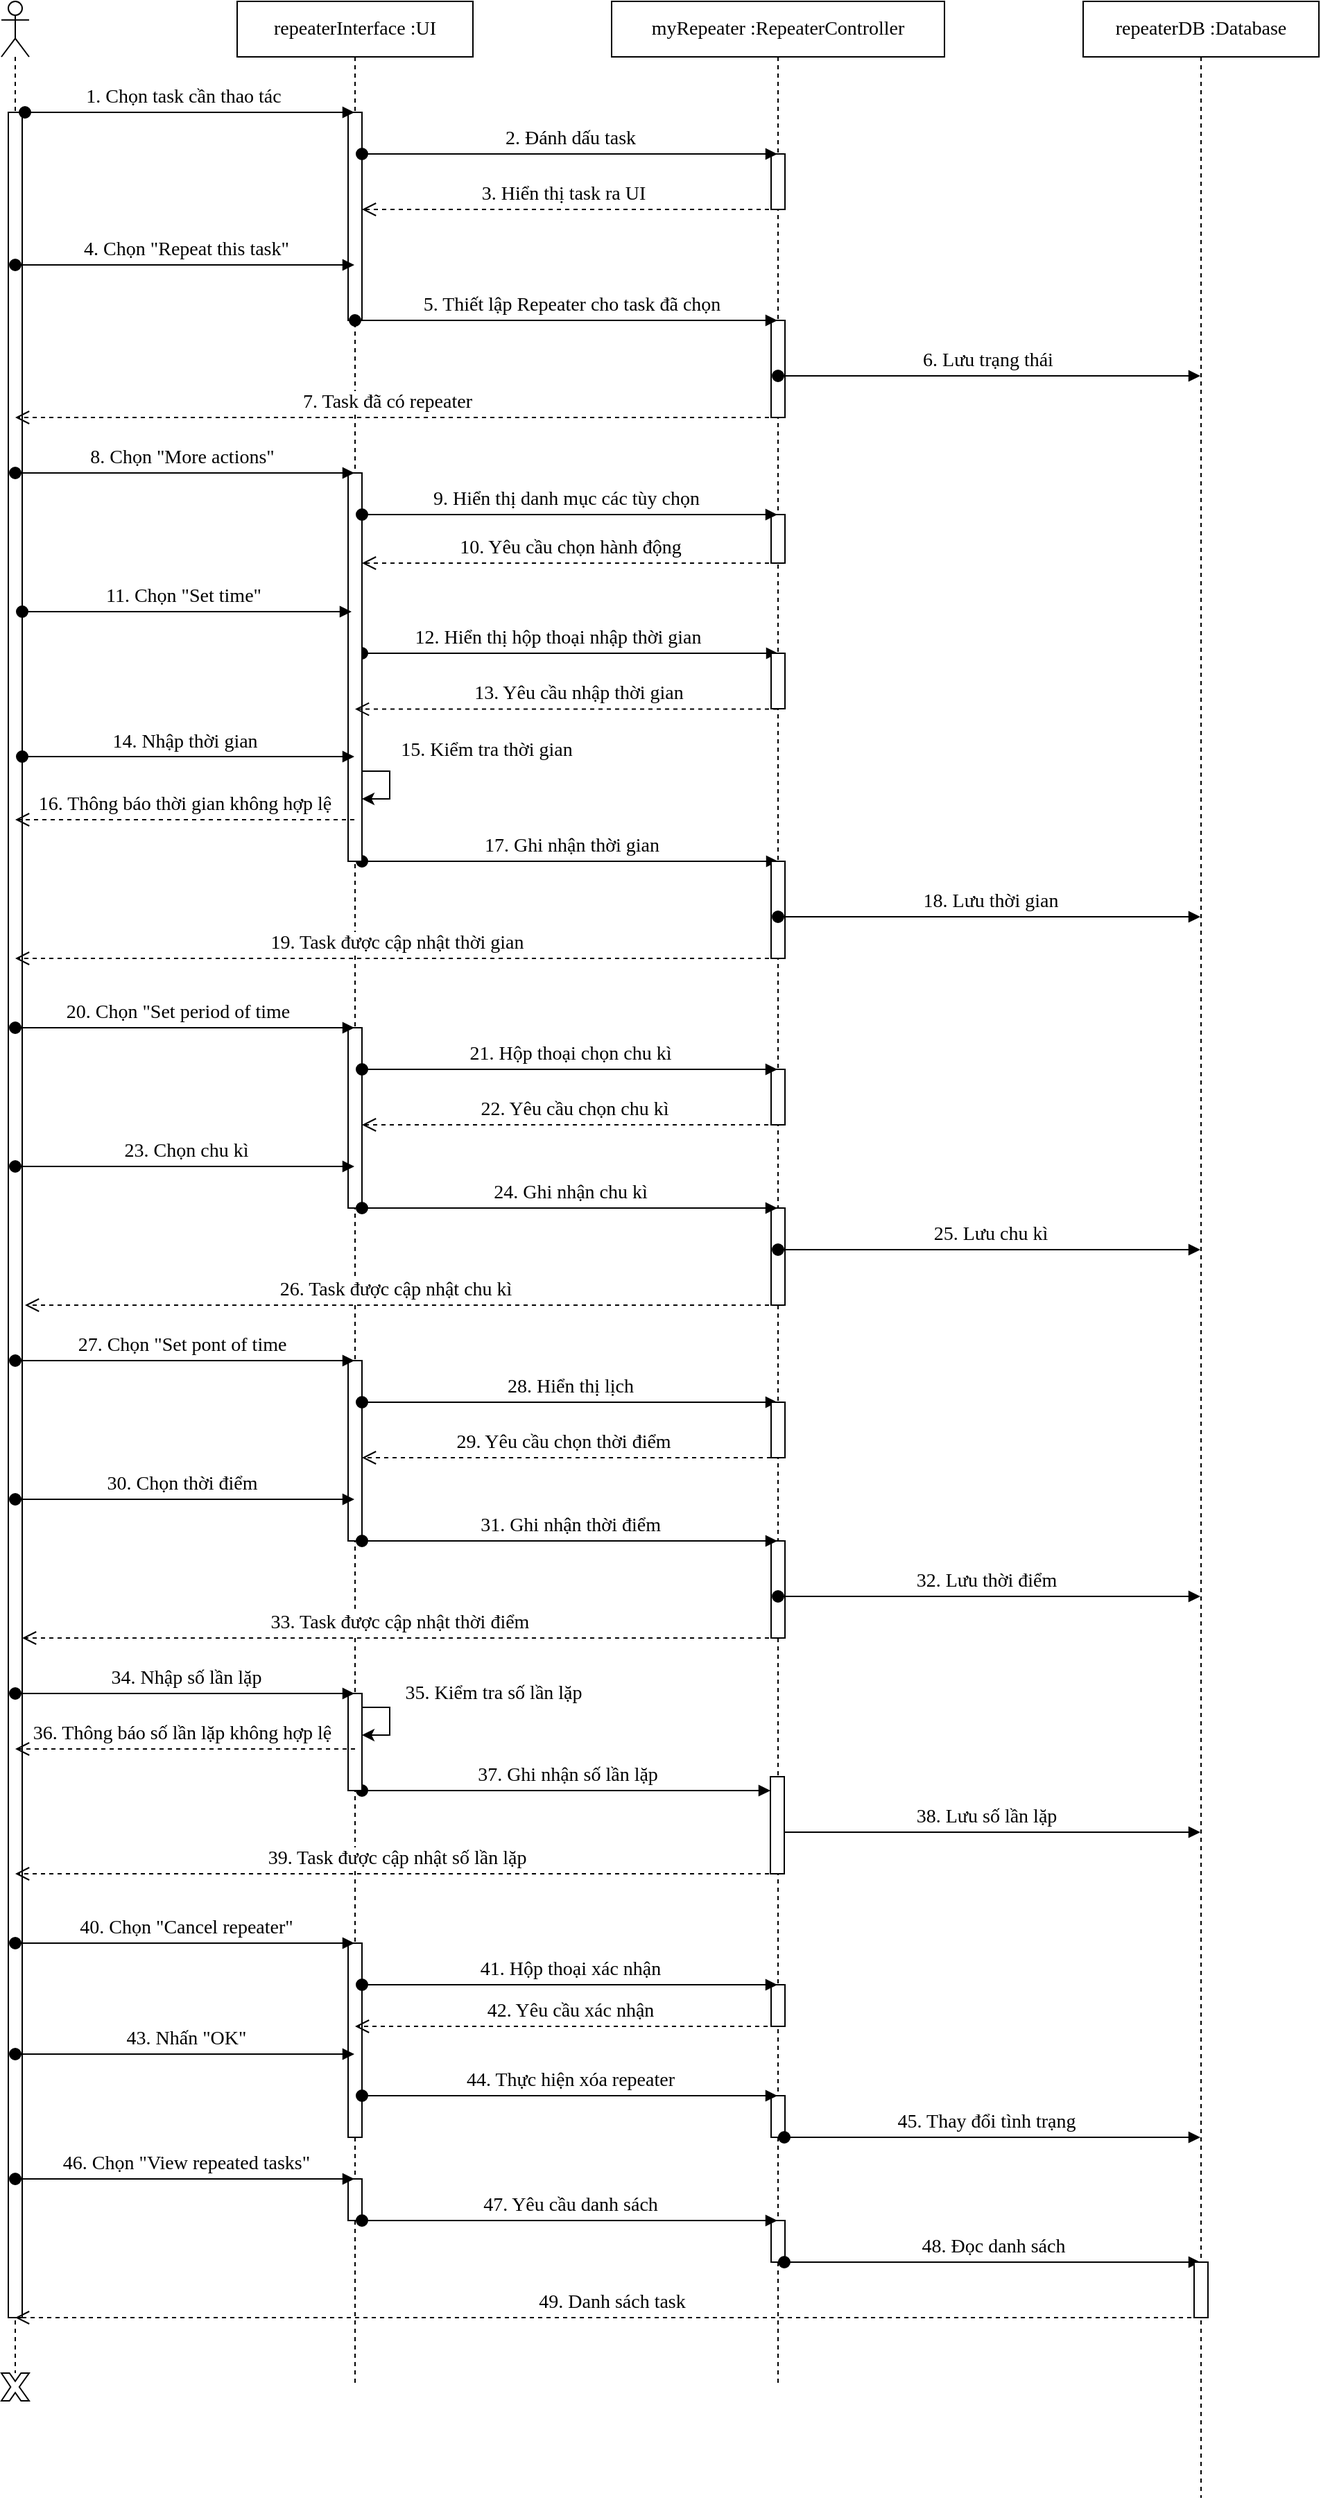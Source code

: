 <mxfile version="13.9.9" type="device"><diagram id="90Go2SvkJW1tfl14_TWm" name="Page-1"><mxGraphModel dx="868" dy="450" grid="1" gridSize="10" guides="1" tooltips="1" connect="1" arrows="1" fold="1" page="1" pageScale="1" pageWidth="3300" pageHeight="2339" math="0" shadow="0"><root><mxCell id="0"/><mxCell id="1" parent="0"/><mxCell id="Fg_BegiCN_hbgtRIJ_BD-4" value="repeaterInterface :UI" style="shape=umlLifeline;perimeter=lifelinePerimeter;whiteSpace=wrap;html=1;container=1;collapsible=0;recursiveResize=0;outlineConnect=0;fontFamily=Verdana;fontSize=14;" parent="1" vertex="1"><mxGeometry x="200" y="40" width="170" height="1720" as="geometry"/></mxCell><mxCell id="ULUV-44E_e1l9427GT-G-5" value="" style="html=1;points=[];perimeter=orthogonalPerimeter;fontFamily=Verdana;fontSize=14;" parent="Fg_BegiCN_hbgtRIJ_BD-4" vertex="1"><mxGeometry x="80" y="80" width="10" height="150" as="geometry"/></mxCell><mxCell id="ULUV-44E_e1l9427GT-G-15" value="" style="html=1;points=[];perimeter=orthogonalPerimeter;fontFamily=Verdana;fontSize=14;" parent="Fg_BegiCN_hbgtRIJ_BD-4" vertex="1"><mxGeometry x="80" y="540" width="10" height="50" as="geometry"/></mxCell><mxCell id="ULUV-44E_e1l9427GT-G-42" value="" style="html=1;points=[];perimeter=orthogonalPerimeter;fontFamily=Verdana;fontSize=14;" parent="Fg_BegiCN_hbgtRIJ_BD-4" vertex="1"><mxGeometry x="80" y="740" width="10" height="130" as="geometry"/></mxCell><mxCell id="ULUV-44E_e1l9427GT-G-37" value="22. Yêu cầu chọn chu kì" style="html=1;verticalAlign=bottom;endArrow=open;dashed=1;endSize=8;fontFamily=Verdana;fontSize=14;" parent="Fg_BegiCN_hbgtRIJ_BD-4" edge="1"><mxGeometry relative="1" as="geometry"><mxPoint x="395" y="810" as="sourcePoint"/><mxPoint x="90" y="810" as="targetPoint"/></mxGeometry></mxCell><mxCell id="ULUV-44E_e1l9427GT-G-56" value="" style="html=1;points=[];perimeter=orthogonalPerimeter;fontFamily=Verdana;fontSize=14;" parent="Fg_BegiCN_hbgtRIJ_BD-4" vertex="1"><mxGeometry x="80" y="980" width="10" height="130" as="geometry"/></mxCell><mxCell id="ULUV-44E_e1l9427GT-G-10" value="12. Hiển thị hộp thoại nhập thời gian" style="html=1;verticalAlign=bottom;startArrow=oval;startFill=1;endArrow=block;startSize=8;fontFamily=Verdana;fontSize=14;entryX=0.5;entryY=0;entryDx=0;entryDy=0;entryPerimeter=0;" parent="Fg_BegiCN_hbgtRIJ_BD-4" target="ULUV-44E_e1l9427GT-G-27" edge="1"><mxGeometry x="-0.065" width="60" relative="1" as="geometry"><mxPoint x="90" y="470" as="sourcePoint"/><mxPoint x="379.5" y="470" as="targetPoint"/><mxPoint as="offset"/></mxGeometry></mxCell><mxCell id="ULUV-44E_e1l9427GT-G-29" value="17. Ghi nhận thời gian" style="html=1;verticalAlign=bottom;startArrow=oval;startFill=1;endArrow=block;startSize=8;fontFamily=Verdana;fontSize=14;entryX=0.5;entryY=0;entryDx=0;entryDy=0;entryPerimeter=0;" parent="Fg_BegiCN_hbgtRIJ_BD-4" target="ULUV-44E_e1l9427GT-G-31" edge="1"><mxGeometry x="0.002" width="60" relative="1" as="geometry"><mxPoint x="90" y="620" as="sourcePoint"/><mxPoint x="379.5" y="620" as="targetPoint"/><mxPoint as="offset"/></mxGeometry></mxCell><mxCell id="ULUV-44E_e1l9427GT-G-46" value="28. Hiển thị lịch" style="html=1;verticalAlign=bottom;startArrow=oval;startFill=1;endArrow=block;startSize=8;fontFamily=Verdana;fontSize=14;" parent="Fg_BegiCN_hbgtRIJ_BD-4" edge="1"><mxGeometry x="0.002" width="60" relative="1" as="geometry"><mxPoint x="90" y="1010" as="sourcePoint"/><mxPoint x="389.5" y="1010" as="targetPoint"/><mxPoint as="offset"/></mxGeometry></mxCell><mxCell id="ULUV-44E_e1l9427GT-G-64" value="37. Ghi nhận số lần lặp" style="html=1;verticalAlign=bottom;startArrow=oval;startFill=1;endArrow=block;startSize=8;fontFamily=Verdana;fontSize=14;" parent="Fg_BegiCN_hbgtRIJ_BD-4" edge="1"><mxGeometry x="0.002" width="60" relative="1" as="geometry"><mxPoint x="90" y="1290" as="sourcePoint"/><mxPoint x="384.5" y="1290" as="targetPoint"/><mxPoint as="offset"/></mxGeometry></mxCell><mxCell id="ULUV-44E_e1l9427GT-G-83" value="" style="html=1;points=[];perimeter=orthogonalPerimeter;fontFamily=Verdana;fontSize=14;" parent="Fg_BegiCN_hbgtRIJ_BD-4" vertex="1"><mxGeometry x="80" y="1220" width="10" height="40" as="geometry"/></mxCell><mxCell id="ULUV-44E_e1l9427GT-G-87" style="edgeStyle=orthogonalEdgeStyle;rounded=0;orthogonalLoop=1;jettySize=auto;html=1;fontFamily=Verdana;fontSize=14;" parent="Fg_BegiCN_hbgtRIJ_BD-4" source="ULUV-44E_e1l9427GT-G-83" target="ULUV-44E_e1l9427GT-G-83" edge="1"><mxGeometry relative="1" as="geometry"/></mxCell><mxCell id="ULUV-44E_e1l9427GT-G-89" style="edgeStyle=orthogonalEdgeStyle;rounded=0;orthogonalLoop=1;jettySize=auto;html=1;fontFamily=Verdana;fontSize=14;" parent="Fg_BegiCN_hbgtRIJ_BD-4" source="ULUV-44E_e1l9427GT-G-15" target="ULUV-44E_e1l9427GT-G-15" edge="1"><mxGeometry relative="1" as="geometry"/></mxCell><mxCell id="ULUV-44E_e1l9427GT-G-90" value="" style="html=1;points=[];perimeter=orthogonalPerimeter;fontFamily=Verdana;fontSize=14;" parent="Fg_BegiCN_hbgtRIJ_BD-4" vertex="1"><mxGeometry x="80" y="340" width="10" height="280" as="geometry"/></mxCell><mxCell id="ULUV-44E_e1l9427GT-G-92" value="" style="html=1;points=[];perimeter=orthogonalPerimeter;fontFamily=Verdana;fontSize=14;" parent="Fg_BegiCN_hbgtRIJ_BD-4" vertex="1"><mxGeometry x="80" y="1220" width="10" height="70" as="geometry"/></mxCell><mxCell id="ULUV-44E_e1l9427GT-G-105" value="" style="html=1;points=[];perimeter=orthogonalPerimeter;fontFamily=Verdana;fontSize=14;" parent="Fg_BegiCN_hbgtRIJ_BD-4" vertex="1"><mxGeometry x="80" y="1400" width="10" height="140" as="geometry"/></mxCell><mxCell id="ULUV-44E_e1l9427GT-G-106" value="" style="html=1;points=[];perimeter=orthogonalPerimeter;fontFamily=Verdana;fontSize=14;" parent="Fg_BegiCN_hbgtRIJ_BD-4" vertex="1"><mxGeometry x="80" y="1570" width="10" height="30" as="geometry"/></mxCell><mxCell id="Fg_BegiCN_hbgtRIJ_BD-6" value="" style="shape=umlLifeline;participant=umlActor;perimeter=lifelinePerimeter;whiteSpace=wrap;html=1;container=1;collapsible=0;recursiveResize=0;verticalAlign=top;spacingTop=36;outlineConnect=0;fontFamily=Verdana;fontSize=14;" parent="1" vertex="1"><mxGeometry x="30" y="40" width="20" height="1710" as="geometry"/></mxCell><mxCell id="GTQOO8C2tNFakY9aeA57-15" value="" style="html=1;points=[];perimeter=orthogonalPerimeter;fontFamily=Verdana;fontSize=14;" parent="Fg_BegiCN_hbgtRIJ_BD-6" vertex="1"><mxGeometry x="5" y="80" width="10" height="1590" as="geometry"/></mxCell><mxCell id="ULUV-44E_e1l9427GT-G-9" value="11. Chọn &quot;Set time&quot;" style="html=1;verticalAlign=bottom;startArrow=oval;startFill=1;endArrow=block;startSize=8;fontFamily=Verdana;fontSize=14;" parent="Fg_BegiCN_hbgtRIJ_BD-6" edge="1"><mxGeometry x="-0.022" width="60" relative="1" as="geometry"><mxPoint x="15" y="440" as="sourcePoint"/><mxPoint x="252.5" y="440" as="targetPoint"/><mxPoint as="offset"/></mxGeometry></mxCell><mxCell id="ULUV-44E_e1l9427GT-G-112" value="" style="verticalLabelPosition=bottom;verticalAlign=top;html=1;shape=mxgraph.basic.x;fontFamily=Verdana;fontSize=14;" parent="Fg_BegiCN_hbgtRIJ_BD-6" vertex="1"><mxGeometry y="1710" width="20" height="20" as="geometry"/></mxCell><mxCell id="Fg_BegiCN_hbgtRIJ_BD-7" value="myRepeater :RepeaterController" style="shape=umlLifeline;perimeter=lifelinePerimeter;whiteSpace=wrap;html=1;container=1;collapsible=0;recursiveResize=0;outlineConnect=0;fontFamily=Verdana;fontSize=14;" parent="1" vertex="1"><mxGeometry x="470" y="40" width="240" height="1720" as="geometry"/></mxCell><mxCell id="GTQOO8C2tNFakY9aeA57-9" value="" style="html=1;points=[];perimeter=orthogonalPerimeter;fontFamily=Verdana;fontSize=14;" parent="Fg_BegiCN_hbgtRIJ_BD-7" vertex="1"><mxGeometry x="115" y="110" width="10" height="40" as="geometry"/></mxCell><mxCell id="GTQOO8C2tNFakY9aeA57-19" value="" style="html=1;points=[];perimeter=orthogonalPerimeter;fontFamily=Verdana;fontSize=14;" parent="Fg_BegiCN_hbgtRIJ_BD-7" vertex="1"><mxGeometry x="115" y="230" width="10" height="70" as="geometry"/></mxCell><mxCell id="ULUV-44E_e1l9427GT-G-24" value="" style="html=1;points=[];perimeter=orthogonalPerimeter;fontFamily=Verdana;fontSize=14;" parent="Fg_BegiCN_hbgtRIJ_BD-7" vertex="1"><mxGeometry x="115" y="370" width="10" height="35" as="geometry"/></mxCell><mxCell id="ULUV-44E_e1l9427GT-G-27" value="" style="html=1;points=[];perimeter=orthogonalPerimeter;fontFamily=Verdana;fontSize=14;" parent="Fg_BegiCN_hbgtRIJ_BD-7" vertex="1"><mxGeometry x="115" y="470" width="10" height="40" as="geometry"/></mxCell><mxCell id="ULUV-44E_e1l9427GT-G-31" value="" style="html=1;points=[];perimeter=orthogonalPerimeter;fontFamily=Verdana;fontSize=14;" parent="Fg_BegiCN_hbgtRIJ_BD-7" vertex="1"><mxGeometry x="115" y="620" width="10" height="70" as="geometry"/></mxCell><mxCell id="ULUV-44E_e1l9427GT-G-43" value="" style="html=1;points=[];perimeter=orthogonalPerimeter;fontFamily=Verdana;fontSize=14;" parent="Fg_BegiCN_hbgtRIJ_BD-7" vertex="1"><mxGeometry x="115" y="770" width="10" height="40" as="geometry"/></mxCell><mxCell id="ULUV-44E_e1l9427GT-G-44" value="" style="html=1;points=[];perimeter=orthogonalPerimeter;fontFamily=Verdana;fontSize=14;" parent="Fg_BegiCN_hbgtRIJ_BD-7" vertex="1"><mxGeometry x="115" y="870" width="10" height="70" as="geometry"/></mxCell><mxCell id="ULUV-44E_e1l9427GT-G-60" value="" style="html=1;points=[];perimeter=orthogonalPerimeter;fontFamily=Verdana;fontSize=14;" parent="Fg_BegiCN_hbgtRIJ_BD-7" vertex="1"><mxGeometry x="115" y="1110" width="10" height="70" as="geometry"/></mxCell><mxCell id="ULUV-44E_e1l9427GT-G-58" value="" style="html=1;points=[];perimeter=orthogonalPerimeter;fontFamily=Verdana;fontSize=14;" parent="Fg_BegiCN_hbgtRIJ_BD-7" vertex="1"><mxGeometry x="115" y="1010" width="10" height="40" as="geometry"/></mxCell><mxCell id="ULUV-44E_e1l9427GT-G-107" value="" style="html=1;points=[];perimeter=orthogonalPerimeter;fontFamily=Verdana;fontSize=14;" parent="Fg_BegiCN_hbgtRIJ_BD-7" vertex="1"><mxGeometry x="115" y="1430" width="10" height="30" as="geometry"/></mxCell><mxCell id="ULUV-44E_e1l9427GT-G-109" value="" style="html=1;points=[];perimeter=orthogonalPerimeter;fontFamily=Verdana;fontSize=14;" parent="Fg_BegiCN_hbgtRIJ_BD-7" vertex="1"><mxGeometry x="115" y="1510" width="10" height="30" as="geometry"/></mxCell><mxCell id="ULUV-44E_e1l9427GT-G-110" value="" style="html=1;points=[];perimeter=orthogonalPerimeter;fontFamily=Verdana;fontSize=14;" parent="Fg_BegiCN_hbgtRIJ_BD-7" vertex="1"><mxGeometry x="115" y="1600" width="10" height="30" as="geometry"/></mxCell><mxCell id="GTQOO8C2tNFakY9aeA57-1" value="repeaterDB :Database" style="shape=umlLifeline;perimeter=lifelinePerimeter;whiteSpace=wrap;html=1;container=1;collapsible=0;recursiveResize=0;outlineConnect=0;fontFamily=Verdana;fontSize=14;align=center;" parent="1" vertex="1"><mxGeometry x="810" y="40" width="170" height="1800" as="geometry"/></mxCell><mxCell id="GTQOO8C2tNFakY9aeA57-2" value="1. Chọn task cần thao tác" style="html=1;verticalAlign=bottom;startArrow=oval;startFill=1;endArrow=block;startSize=8;fontFamily=Verdana;fontSize=14;exitX=1.2;exitY=0;exitDx=0;exitDy=0;exitPerimeter=0;" parent="1" source="GTQOO8C2tNFakY9aeA57-15" target="Fg_BegiCN_hbgtRIJ_BD-4" edge="1"><mxGeometry x="-0.045" width="60" relative="1" as="geometry"><mxPoint x="50" y="120" as="sourcePoint"/><mxPoint x="244" y="119" as="targetPoint"/><mxPoint as="offset"/></mxGeometry></mxCell><mxCell id="GTQOO8C2tNFakY9aeA57-18" value="5. Thiết lập Repeater cho task đã chọn" style="html=1;verticalAlign=bottom;startArrow=oval;startFill=1;endArrow=block;startSize=8;fontFamily=Verdana;fontSize=14;" parent="1" source="Fg_BegiCN_hbgtRIJ_BD-4" target="Fg_BegiCN_hbgtRIJ_BD-7" edge="1"><mxGeometry x="0.02" width="60" relative="1" as="geometry"><mxPoint x="250" y="350" as="sourcePoint"/><mxPoint x="449.5" y="350" as="targetPoint"/><mxPoint as="offset"/><Array as="points"><mxPoint x="370" y="270"/></Array></mxGeometry></mxCell><mxCell id="GTQOO8C2tNFakY9aeA57-20" value="6. Lưu trạng thái" style="html=1;verticalAlign=bottom;startArrow=oval;startFill=1;endArrow=block;startSize=8;fontFamily=Verdana;fontSize=14;" parent="1" source="Fg_BegiCN_hbgtRIJ_BD-7" target="GTQOO8C2tNFakY9aeA57-1" edge="1"><mxGeometry x="-0.015" width="60" relative="1" as="geometry"><mxPoint x="550" y="390" as="sourcePoint"/><mxPoint x="590" y="390" as="targetPoint"/><mxPoint x="1" as="offset"/><Array as="points"><mxPoint x="660" y="310"/></Array></mxGeometry></mxCell><mxCell id="GTQOO8C2tNFakY9aeA57-13" value="3. Hiển thị task ra UI" style="html=1;verticalAlign=bottom;endArrow=open;dashed=1;endSize=8;fontFamily=Verdana;fontSize=14;" parent="1" source="Fg_BegiCN_hbgtRIJ_BD-7" edge="1"><mxGeometry x="0.036" relative="1" as="geometry"><mxPoint x="505" y="270" as="sourcePoint"/><mxPoint x="290" y="190" as="targetPoint"/><mxPoint as="offset"/><Array as="points"><mxPoint x="380" y="190"/></Array></mxGeometry></mxCell><mxCell id="GTQOO8C2tNFakY9aeA57-16" value="4. Chọn &quot;Repeat this task&quot;" style="html=1;verticalAlign=bottom;startArrow=oval;startFill=1;endArrow=block;startSize=8;fontFamily=Verdana;fontSize=14;" parent="1" source="Fg_BegiCN_hbgtRIJ_BD-6" target="Fg_BegiCN_hbgtRIJ_BD-4" edge="1"><mxGeometry width="60" relative="1" as="geometry"><mxPoint x="45" y="310" as="sourcePoint"/><mxPoint x="105" y="310" as="targetPoint"/><mxPoint as="offset"/><Array as="points"><mxPoint x="170" y="230"/></Array></mxGeometry></mxCell><mxCell id="ULUV-44E_e1l9427GT-G-2" value="2. Đánh dấu task" style="html=1;verticalAlign=bottom;startArrow=oval;startFill=1;endArrow=block;startSize=8;fontFamily=Verdana;fontSize=14;" parent="1" target="Fg_BegiCN_hbgtRIJ_BD-7" edge="1"><mxGeometry x="0.002" width="60" relative="1" as="geometry"><mxPoint x="290" y="150" as="sourcePoint"/><mxPoint x="310" y="150" as="targetPoint"/><mxPoint as="offset"/></mxGeometry></mxCell><mxCell id="ULUV-44E_e1l9427GT-G-4" value="7. Task đã có repeater" style="html=1;verticalAlign=bottom;endArrow=open;dashed=1;endSize=8;fontFamily=Verdana;fontSize=14;" parent="1" source="Fg_BegiCN_hbgtRIJ_BD-7" edge="1"><mxGeometry x="0.026" relative="1" as="geometry"><mxPoint x="240" y="340" as="sourcePoint"/><mxPoint x="40" y="340" as="targetPoint"/><mxPoint as="offset"/></mxGeometry></mxCell><mxCell id="ULUV-44E_e1l9427GT-G-6" value="8. Chọn &quot;More actions&quot;" style="html=1;verticalAlign=bottom;startArrow=oval;startFill=1;endArrow=block;startSize=8;fontFamily=Verdana;fontSize=14;" parent="1" source="Fg_BegiCN_hbgtRIJ_BD-6" edge="1"><mxGeometry x="-0.022" width="60" relative="1" as="geometry"><mxPoint x="80" y="380" as="sourcePoint"/><mxPoint x="284.5" y="380" as="targetPoint"/><mxPoint as="offset"/></mxGeometry></mxCell><mxCell id="ULUV-44E_e1l9427GT-G-7" value="9. Hiển thị danh mục các tùy chọn" style="html=1;verticalAlign=bottom;startArrow=oval;startFill=1;endArrow=block;startSize=8;fontFamily=Verdana;fontSize=14;" parent="1" target="Fg_BegiCN_hbgtRIJ_BD-7" edge="1"><mxGeometry x="-0.022" width="60" relative="1" as="geometry"><mxPoint x="290" y="410" as="sourcePoint"/><mxPoint x="454.5" y="410" as="targetPoint"/><mxPoint as="offset"/></mxGeometry></mxCell><mxCell id="ULUV-44E_e1l9427GT-G-12" value="14. Nhập thời gian" style="html=1;verticalAlign=bottom;startArrow=oval;startFill=1;endArrow=block;startSize=8;fontFamily=Verdana;fontSize=14;" parent="1" source="GTQOO8C2tNFakY9aeA57-15" edge="1"><mxGeometry x="-0.022" width="60" relative="1" as="geometry"><mxPoint x="80" y="584.5" as="sourcePoint"/><mxPoint x="284.5" y="584.5" as="targetPoint"/><mxPoint as="offset"/></mxGeometry></mxCell><mxCell id="ULUV-44E_e1l9427GT-G-11" value="13. Yêu cầu nhập thời gian" style="html=1;verticalAlign=bottom;endArrow=open;dashed=1;endSize=8;fontFamily=Verdana;fontSize=14;" parent="1" source="Fg_BegiCN_hbgtRIJ_BD-7" target="Fg_BegiCN_hbgtRIJ_BD-4" edge="1"><mxGeometry x="0.329" y="-60" relative="1" as="geometry"><mxPoint x="545.5" y="550" as="sourcePoint"/><mxPoint x="260" y="550" as="targetPoint"/><mxPoint x="59" y="60" as="offset"/><Array as="points"><mxPoint x="370.5" y="550.31"/></Array></mxGeometry></mxCell><mxCell id="ULUV-44E_e1l9427GT-G-23" value="15. Kiểm tra thời gian" style="text;html=1;strokeColor=none;fillColor=none;align=center;verticalAlign=middle;whiteSpace=wrap;rounded=0;fontFamily=Verdana;fontSize=14;" parent="1" vertex="1"><mxGeometry x="300" y="570" width="160" height="20" as="geometry"/></mxCell><mxCell id="ULUV-44E_e1l9427GT-G-26" value="10. Yêu cầu chọn hành động" style="html=1;verticalAlign=bottom;endArrow=open;dashed=1;endSize=8;fontFamily=Verdana;fontSize=14;" parent="1" source="Fg_BegiCN_hbgtRIJ_BD-7" edge="1"><mxGeometry x="0.199" y="-31" relative="1" as="geometry"><mxPoint x="548.5" y="444.95" as="sourcePoint"/><mxPoint x="290" y="445" as="targetPoint"/><mxPoint x="30" y="31" as="offset"/><Array as="points"><mxPoint x="369.5" y="444.95"/></Array></mxGeometry></mxCell><mxCell id="ULUV-44E_e1l9427GT-G-28" value="16. Thông báo thời gian không hợp lệ" style="html=1;verticalAlign=bottom;endArrow=open;dashed=1;endSize=8;fontFamily=Verdana;fontSize=14;" parent="1" source="Fg_BegiCN_hbgtRIJ_BD-4" edge="1"><mxGeometry relative="1" as="geometry"><mxPoint x="240" y="630" as="sourcePoint"/><mxPoint x="40" y="630" as="targetPoint"/><mxPoint as="offset"/></mxGeometry></mxCell><mxCell id="ULUV-44E_e1l9427GT-G-30" value="18. Lưu thời gian" style="html=1;verticalAlign=bottom;startArrow=oval;startFill=1;endArrow=block;startSize=8;fontFamily=Verdana;fontSize=14;" parent="1" target="GTQOO8C2tNFakY9aeA57-1" edge="1"><mxGeometry width="60" relative="1" as="geometry"><mxPoint x="590" y="700" as="sourcePoint"/><mxPoint x="610" y="700" as="targetPoint"/></mxGeometry></mxCell><mxCell id="ULUV-44E_e1l9427GT-G-33" value="19. Task được cập nhật thời gian" style="html=1;verticalAlign=bottom;endArrow=open;dashed=1;endSize=8;fontFamily=Verdana;fontSize=14;" parent="1" source="Fg_BegiCN_hbgtRIJ_BD-7" edge="1"><mxGeometry relative="1" as="geometry"><mxPoint x="240" y="730" as="sourcePoint"/><mxPoint x="40" y="730" as="targetPoint"/><mxPoint as="offset"/></mxGeometry></mxCell><mxCell id="ULUV-44E_e1l9427GT-G-35" value="20. Chọn &quot;Set period of time" style="html=1;verticalAlign=bottom;startArrow=oval;startFill=1;endArrow=block;startSize=8;fontFamily=Verdana;fontSize=14;" parent="1" target="Fg_BegiCN_hbgtRIJ_BD-4" edge="1"><mxGeometry x="-0.048" width="60" relative="1" as="geometry"><mxPoint x="40" y="780" as="sourcePoint"/><mxPoint x="100" y="800" as="targetPoint"/><mxPoint as="offset"/></mxGeometry></mxCell><mxCell id="ULUV-44E_e1l9427GT-G-36" value="21. Hộp thoại chọn chu kì" style="html=1;verticalAlign=bottom;startArrow=oval;startFill=1;endArrow=block;startSize=8;fontFamily=Verdana;fontSize=14;" parent="1" target="Fg_BegiCN_hbgtRIJ_BD-7" edge="1"><mxGeometry x="0.002" width="60" relative="1" as="geometry"><mxPoint x="290" y="810" as="sourcePoint"/><mxPoint x="310" y="810" as="targetPoint"/><mxPoint as="offset"/></mxGeometry></mxCell><mxCell id="ULUV-44E_e1l9427GT-G-38" value="23. Chọn chu kì" style="html=1;verticalAlign=bottom;startArrow=oval;startFill=1;endArrow=block;startSize=8;fontFamily=Verdana;fontSize=14;" parent="1" target="Fg_BegiCN_hbgtRIJ_BD-4" edge="1"><mxGeometry width="60" relative="1" as="geometry"><mxPoint x="40" y="880" as="sourcePoint"/><mxPoint x="100" y="880" as="targetPoint"/><mxPoint as="offset"/></mxGeometry></mxCell><mxCell id="ULUV-44E_e1l9427GT-G-39" value="24. Ghi nhận chu kì" style="html=1;verticalAlign=bottom;startArrow=oval;startFill=1;endArrow=block;startSize=8;fontFamily=Verdana;fontSize=14;" parent="1" target="Fg_BegiCN_hbgtRIJ_BD-7" edge="1"><mxGeometry width="60" relative="1" as="geometry"><mxPoint x="290" y="910" as="sourcePoint"/><mxPoint x="310" y="910" as="targetPoint"/></mxGeometry></mxCell><mxCell id="ULUV-44E_e1l9427GT-G-40" value="25. Lưu chu kì" style="html=1;verticalAlign=bottom;startArrow=oval;startFill=1;endArrow=block;startSize=8;fontFamily=Verdana;fontSize=14;" parent="1" target="GTQOO8C2tNFakY9aeA57-1" edge="1"><mxGeometry width="60" relative="1" as="geometry"><mxPoint x="590" y="940" as="sourcePoint"/><mxPoint x="610" y="940" as="targetPoint"/><mxPoint as="offset"/></mxGeometry></mxCell><mxCell id="ULUV-44E_e1l9427GT-G-41" value="26. Task được cập nhật chu kì" style="html=1;verticalAlign=bottom;endArrow=open;dashed=1;endSize=8;fontFamily=Verdana;fontSize=14;" parent="1" source="Fg_BegiCN_hbgtRIJ_BD-7" edge="1"><mxGeometry x="0.016" relative="1" as="geometry"><mxPoint x="240" y="980" as="sourcePoint"/><mxPoint x="47" y="980" as="targetPoint"/><mxPoint as="offset"/></mxGeometry></mxCell><mxCell id="ULUV-44E_e1l9427GT-G-45" value="27. Chọn &quot;Set pont of time" style="html=1;verticalAlign=bottom;startArrow=oval;startFill=1;endArrow=block;startSize=8;fontFamily=Verdana;fontSize=14;" parent="1" source="Fg_BegiCN_hbgtRIJ_BD-6" edge="1"><mxGeometry x="-0.022" width="60" relative="1" as="geometry"><mxPoint x="80" y="1020" as="sourcePoint"/><mxPoint x="284.5" y="1020" as="targetPoint"/><mxPoint as="offset"/></mxGeometry></mxCell><mxCell id="ULUV-44E_e1l9427GT-G-47" value="29. Yêu cầu chọn thời điểm" style="html=1;verticalAlign=bottom;endArrow=open;dashed=1;endSize=8;fontFamily=Verdana;fontSize=14;" parent="1" source="ULUV-44E_e1l9427GT-G-58" edge="1"><mxGeometry x="0.018" relative="1" as="geometry"><mxPoint x="535.5" y="1090" as="sourcePoint"/><mxPoint x="290" y="1090" as="targetPoint"/><mxPoint as="offset"/></mxGeometry></mxCell><mxCell id="ULUV-44E_e1l9427GT-G-49" value="30. Chọn thời điểm" style="html=1;verticalAlign=bottom;startArrow=oval;startFill=1;endArrow=block;startSize=8;fontFamily=Verdana;fontSize=14;" parent="1" source="Fg_BegiCN_hbgtRIJ_BD-6" edge="1"><mxGeometry x="-0.022" width="60" relative="1" as="geometry"><mxPoint x="80" y="1120" as="sourcePoint"/><mxPoint x="284.5" y="1120" as="targetPoint"/><mxPoint as="offset"/></mxGeometry></mxCell><mxCell id="ULUV-44E_e1l9427GT-G-53" value="31. Ghi nhận thời điểm" style="html=1;verticalAlign=bottom;startArrow=oval;startFill=1;endArrow=block;startSize=8;fontFamily=Verdana;fontSize=14;" parent="1" edge="1"><mxGeometry x="0.002" width="60" relative="1" as="geometry"><mxPoint x="290" y="1150" as="sourcePoint"/><mxPoint x="589.5" y="1150" as="targetPoint"/><mxPoint as="offset"/></mxGeometry></mxCell><mxCell id="ULUV-44E_e1l9427GT-G-54" value="32. Lưu thời điểm" style="html=1;verticalAlign=bottom;startArrow=oval;startFill=1;endArrow=block;startSize=8;fontFamily=Verdana;fontSize=14;" parent="1" target="GTQOO8C2tNFakY9aeA57-1" edge="1"><mxGeometry x="-0.017" width="60" relative="1" as="geometry"><mxPoint x="590" y="1190" as="sourcePoint"/><mxPoint x="814.5" y="1190" as="targetPoint"/><mxPoint as="offset"/></mxGeometry></mxCell><mxCell id="ULUV-44E_e1l9427GT-G-55" value="33. Task được cập nhật thời điểm" style="html=1;verticalAlign=bottom;endArrow=open;dashed=1;endSize=8;fontFamily=Verdana;fontSize=14;" parent="1" source="Fg_BegiCN_hbgtRIJ_BD-7" target="GTQOO8C2tNFakY9aeA57-15" edge="1"><mxGeometry relative="1" as="geometry"><mxPoint x="240" y="1220" as="sourcePoint"/><mxPoint x="160" y="1220" as="targetPoint"/><Array as="points"><mxPoint x="140" y="1220"/></Array></mxGeometry></mxCell><mxCell id="ULUV-44E_e1l9427GT-G-61" value="34. Nhập số lần lặp" style="html=1;verticalAlign=bottom;startArrow=oval;startFill=1;endArrow=block;startSize=8;fontFamily=Verdana;fontSize=14;" parent="1" target="Fg_BegiCN_hbgtRIJ_BD-4" edge="1"><mxGeometry width="60" relative="1" as="geometry"><mxPoint x="40" y="1260" as="sourcePoint"/><mxPoint x="100" y="1260" as="targetPoint"/><mxPoint as="offset"/></mxGeometry></mxCell><mxCell id="ULUV-44E_e1l9427GT-G-63" value="36. Thông báo số lần lặp không hợp lệ" style="html=1;verticalAlign=bottom;endArrow=open;dashed=1;endSize=8;fontFamily=Verdana;fontSize=14;" parent="1" edge="1"><mxGeometry x="0.02" relative="1" as="geometry"><mxPoint x="285" y="1300" as="sourcePoint"/><mxPoint x="40" y="1300" as="targetPoint"/><Array as="points"/><mxPoint as="offset"/></mxGeometry></mxCell><mxCell id="ULUV-44E_e1l9427GT-G-66" value="38. Lưu số lần lặp" style="html=1;verticalAlign=bottom;startArrow=oval;startFill=1;endArrow=block;startSize=8;fontFamily=Verdana;fontSize=14;" parent="1" edge="1"><mxGeometry x="-0.017" width="60" relative="1" as="geometry"><mxPoint x="590" y="1360" as="sourcePoint"/><mxPoint x="894.5" y="1360" as="targetPoint"/><mxPoint as="offset"/></mxGeometry></mxCell><mxCell id="ULUV-44E_e1l9427GT-G-67" value="39. Task được cập nhật số lần lặp" style="html=1;verticalAlign=bottom;endArrow=open;dashed=1;endSize=8;fontFamily=Verdana;fontSize=14;" parent="1" source="Fg_BegiCN_hbgtRIJ_BD-7" edge="1"><mxGeometry relative="1" as="geometry"><mxPoint x="279.5" y="1390" as="sourcePoint"/><mxPoint x="40" y="1390" as="targetPoint"/><Array as="points"><mxPoint x="135" y="1390"/></Array></mxGeometry></mxCell><mxCell id="ULUV-44E_e1l9427GT-G-70" value="" style="html=1;points=[];perimeter=orthogonalPerimeter;" parent="1" vertex="1"><mxGeometry x="584.5" y="1320" width="10" height="70" as="geometry"/></mxCell><mxCell id="ULUV-44E_e1l9427GT-G-91" value="35. Kiểm tra số lần lặp" style="text;html=1;strokeColor=none;fillColor=none;align=center;verticalAlign=middle;whiteSpace=wrap;rounded=0;fontFamily=Verdana;fontSize=14;" parent="1" vertex="1"><mxGeometry x="300" y="1250" width="170" height="20" as="geometry"/></mxCell><mxCell id="ULUV-44E_e1l9427GT-G-93" value="40. Chọn &quot;Cancel repeater&quot;" style="html=1;verticalAlign=bottom;startArrow=oval;startFill=1;endArrow=block;startSize=8;fontFamily=Verdana;fontSize=14;" parent="1" target="Fg_BegiCN_hbgtRIJ_BD-4" edge="1"><mxGeometry width="60" relative="1" as="geometry"><mxPoint x="40" y="1440" as="sourcePoint"/><mxPoint x="100" y="1440" as="targetPoint"/></mxGeometry></mxCell><mxCell id="ULUV-44E_e1l9427GT-G-94" value="41. Hộp thoại xác nhận" style="html=1;verticalAlign=bottom;startArrow=oval;startFill=1;endArrow=block;startSize=8;fontFamily=Verdana;fontSize=14;" parent="1" target="Fg_BegiCN_hbgtRIJ_BD-7" edge="1"><mxGeometry width="60" relative="1" as="geometry"><mxPoint x="290" y="1470" as="sourcePoint"/><mxPoint x="350" y="1470" as="targetPoint"/></mxGeometry></mxCell><mxCell id="ULUV-44E_e1l9427GT-G-95" value="42. Yêu cầu xác nhận" style="html=1;verticalAlign=bottom;endArrow=open;dashed=1;endSize=8;fontFamily=Verdana;fontSize=14;" parent="1" target="Fg_BegiCN_hbgtRIJ_BD-4" edge="1"><mxGeometry relative="1" as="geometry"><mxPoint x="594.5" y="1500" as="sourcePoint"/><mxPoint x="514.5" y="1500" as="targetPoint"/></mxGeometry></mxCell><mxCell id="ULUV-44E_e1l9427GT-G-96" value="43. Nhấn &quot;OK&quot;" style="html=1;verticalAlign=bottom;startArrow=oval;startFill=1;endArrow=block;startSize=8;fontFamily=Verdana;fontSize=14;" parent="1" target="Fg_BegiCN_hbgtRIJ_BD-4" edge="1"><mxGeometry width="60" relative="1" as="geometry"><mxPoint x="40" y="1520" as="sourcePoint"/><mxPoint x="100" y="1520" as="targetPoint"/></mxGeometry></mxCell><mxCell id="ULUV-44E_e1l9427GT-G-97" value="44. Thực hiện xóa repeater" style="html=1;verticalAlign=bottom;startArrow=oval;startFill=1;endArrow=block;startSize=8;fontFamily=Verdana;fontSize=14;" parent="1" target="Fg_BegiCN_hbgtRIJ_BD-7" edge="1"><mxGeometry x="0.002" width="60" relative="1" as="geometry"><mxPoint x="290" y="1550" as="sourcePoint"/><mxPoint x="350" y="1550" as="targetPoint"/><mxPoint as="offset"/></mxGeometry></mxCell><mxCell id="ULUV-44E_e1l9427GT-G-98" value="45. Thay đổi tình trạng" style="html=1;verticalAlign=bottom;startArrow=oval;startFill=1;endArrow=block;startSize=8;fontFamily=Verdana;fontSize=14;" parent="1" target="GTQOO8C2tNFakY9aeA57-1" edge="1"><mxGeometry x="-0.03" width="60" relative="1" as="geometry"><mxPoint x="594.5" y="1580" as="sourcePoint"/><mxPoint x="654.5" y="1580" as="targetPoint"/><mxPoint as="offset"/></mxGeometry></mxCell><mxCell id="ULUV-44E_e1l9427GT-G-99" value="46. Chọn &quot;View repeated tasks&quot;" style="html=1;verticalAlign=bottom;startArrow=oval;startFill=1;endArrow=block;startSize=8;fontFamily=Verdana;fontSize=14;" parent="1" target="Fg_BegiCN_hbgtRIJ_BD-4" edge="1"><mxGeometry width="60" relative="1" as="geometry"><mxPoint x="40" y="1610" as="sourcePoint"/><mxPoint x="100" y="1610" as="targetPoint"/></mxGeometry></mxCell><mxCell id="ULUV-44E_e1l9427GT-G-100" value="47. Yêu cầu danh sách" style="html=1;verticalAlign=bottom;startArrow=oval;startFill=1;endArrow=block;startSize=8;fontFamily=Verdana;fontSize=14;" parent="1" target="Fg_BegiCN_hbgtRIJ_BD-7" edge="1"><mxGeometry width="60" relative="1" as="geometry"><mxPoint x="290" y="1640" as="sourcePoint"/><mxPoint x="350" y="1640" as="targetPoint"/></mxGeometry></mxCell><mxCell id="ULUV-44E_e1l9427GT-G-101" value="48. Đọc danh sách" style="html=1;verticalAlign=bottom;startArrow=oval;startFill=1;endArrow=block;startSize=8;fontFamily=Verdana;fontSize=14;" parent="1" target="GTQOO8C2tNFakY9aeA57-1" edge="1"><mxGeometry width="60" relative="1" as="geometry"><mxPoint x="594.5" y="1670" as="sourcePoint"/><mxPoint x="654.5" y="1670" as="targetPoint"/></mxGeometry></mxCell><mxCell id="ULUV-44E_e1l9427GT-G-102" value="49. Danh sách task" style="html=1;verticalAlign=bottom;endArrow=open;dashed=1;endSize=8;fontFamily=Verdana;fontSize=14;" parent="1" target="Fg_BegiCN_hbgtRIJ_BD-6" edge="1"><mxGeometry relative="1" as="geometry"><mxPoint x="900" y="1710" as="sourcePoint"/><mxPoint x="820" y="1710" as="targetPoint"/></mxGeometry></mxCell><mxCell id="ULUV-44E_e1l9427GT-G-111" value="" style="html=1;points=[];perimeter=orthogonalPerimeter;fontFamily=Verdana;fontSize=14;" parent="1" vertex="1"><mxGeometry x="890" y="1670" width="10" height="40" as="geometry"/></mxCell></root></mxGraphModel></diagram></mxfile>